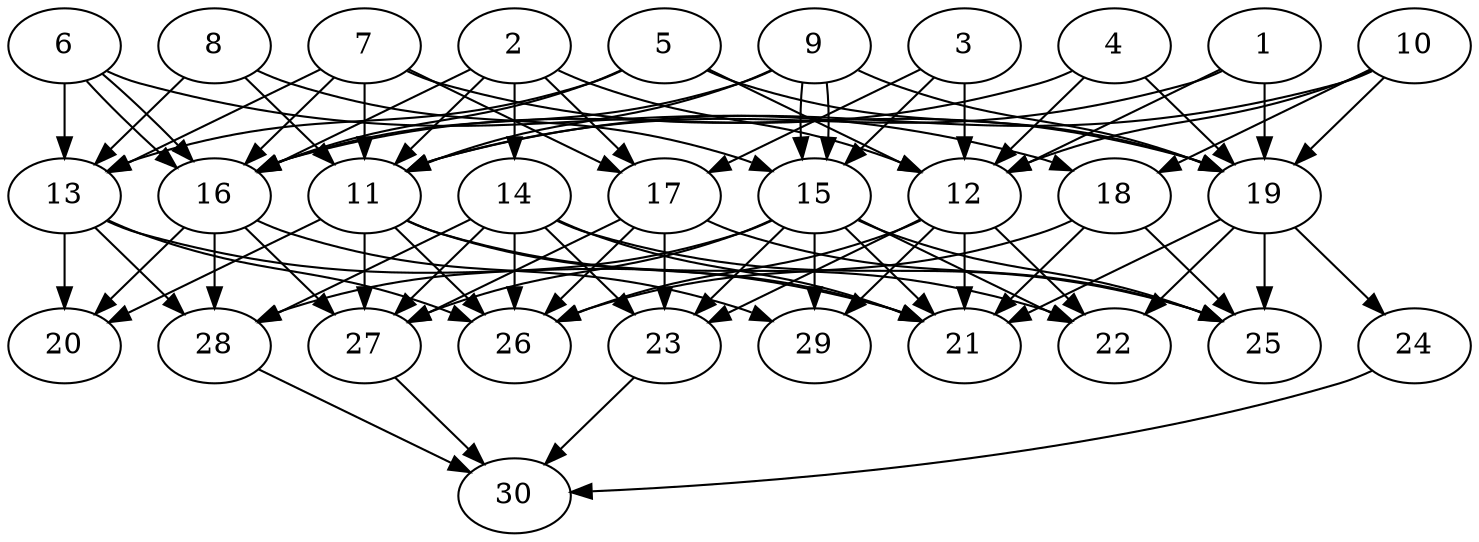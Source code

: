 // DAG automatically generated by daggen at Thu Oct  3 14:04:17 2019
// ./daggen --dot -n 30 --ccr 0.3 --fat 0.7 --regular 0.9 --density 0.7 --mindata 5242880 --maxdata 52428800 
digraph G {
  1 [size="56784213", alpha="0.19", expect_size="17035264"] 
  1 -> 11 [size ="17035264"]
  1 -> 12 [size ="17035264"]
  1 -> 19 [size ="17035264"]
  2 [size="73581227", alpha="0.16", expect_size="22074368"] 
  2 -> 11 [size ="22074368"]
  2 -> 12 [size ="22074368"]
  2 -> 14 [size ="22074368"]
  2 -> 16 [size ="22074368"]
  2 -> 17 [size ="22074368"]
  3 [size="142411093", alpha="0.04", expect_size="42723328"] 
  3 -> 12 [size ="42723328"]
  3 -> 15 [size ="42723328"]
  3 -> 17 [size ="42723328"]
  4 [size="109445120", alpha="0.08", expect_size="32833536"] 
  4 -> 12 [size ="32833536"]
  4 -> 16 [size ="32833536"]
  4 -> 19 [size ="32833536"]
  5 [size="57774080", alpha="0.11", expect_size="17332224"] 
  5 -> 12 [size ="17332224"]
  5 -> 13 [size ="17332224"]
  5 -> 16 [size ="17332224"]
  5 -> 19 [size ="17332224"]
  6 [size="149620053", alpha="0.12", expect_size="44886016"] 
  6 -> 13 [size ="44886016"]
  6 -> 16 [size ="44886016"]
  6 -> 16 [size ="44886016"]
  6 -> 18 [size ="44886016"]
  7 [size="51708587", alpha="0.19", expect_size="15512576"] 
  7 -> 11 [size ="15512576"]
  7 -> 13 [size ="15512576"]
  7 -> 16 [size ="15512576"]
  7 -> 17 [size ="15512576"]
  7 -> 19 [size ="15512576"]
  8 [size="161198080", alpha="0.09", expect_size="48359424"] 
  8 -> 11 [size ="48359424"]
  8 -> 13 [size ="48359424"]
  8 -> 15 [size ="48359424"]
  9 [size="55630507", alpha="0.18", expect_size="16689152"] 
  9 -> 11 [size ="16689152"]
  9 -> 15 [size ="16689152"]
  9 -> 15 [size ="16689152"]
  9 -> 16 [size ="16689152"]
  9 -> 19 [size ="16689152"]
  10 [size="152490667", alpha="0.13", expect_size="45747200"] 
  10 -> 11 [size ="45747200"]
  10 -> 12 [size ="45747200"]
  10 -> 18 [size ="45747200"]
  10 -> 19 [size ="45747200"]
  11 [size="159228587", alpha="0.02", expect_size="47768576"] 
  11 -> 20 [size ="47768576"]
  11 -> 21 [size ="47768576"]
  11 -> 22 [size ="47768576"]
  11 -> 26 [size ="47768576"]
  11 -> 27 [size ="47768576"]
  12 [size="154729813", alpha="0.15", expect_size="46418944"] 
  12 -> 21 [size ="46418944"]
  12 -> 22 [size ="46418944"]
  12 -> 23 [size ="46418944"]
  12 -> 26 [size ="46418944"]
  12 -> 29 [size ="46418944"]
  13 [size="120081067", alpha="0.18", expect_size="36024320"] 
  13 -> 20 [size ="36024320"]
  13 -> 21 [size ="36024320"]
  13 -> 26 [size ="36024320"]
  13 -> 28 [size ="36024320"]
  14 [size="154309973", alpha="0.13", expect_size="46292992"] 
  14 -> 21 [size ="46292992"]
  14 -> 23 [size ="46292992"]
  14 -> 25 [size ="46292992"]
  14 -> 26 [size ="46292992"]
  14 -> 27 [size ="46292992"]
  14 -> 28 [size ="46292992"]
  15 [size="59313493", alpha="0.12", expect_size="17794048"] 
  15 -> 21 [size ="17794048"]
  15 -> 22 [size ="17794048"]
  15 -> 23 [size ="17794048"]
  15 -> 25 [size ="17794048"]
  15 -> 27 [size ="17794048"]
  15 -> 28 [size ="17794048"]
  15 -> 29 [size ="17794048"]
  16 [size="145148587", alpha="0.14", expect_size="43544576"] 
  16 -> 20 [size ="43544576"]
  16 -> 27 [size ="43544576"]
  16 -> 28 [size ="43544576"]
  16 -> 29 [size ="43544576"]
  17 [size="82913280", alpha="0.12", expect_size="24873984"] 
  17 -> 23 [size ="24873984"]
  17 -> 25 [size ="24873984"]
  17 -> 26 [size ="24873984"]
  17 -> 27 [size ="24873984"]
  18 [size="74994347", alpha="0.14", expect_size="22498304"] 
  18 -> 21 [size ="22498304"]
  18 -> 25 [size ="22498304"]
  18 -> 26 [size ="22498304"]
  19 [size="148910080", alpha="0.13", expect_size="44673024"] 
  19 -> 21 [size ="44673024"]
  19 -> 22 [size ="44673024"]
  19 -> 24 [size ="44673024"]
  19 -> 25 [size ="44673024"]
  20 [size="136663040", alpha="0.00", expect_size="40998912"] 
  21 [size="83479893", alpha="0.13", expect_size="25043968"] 
  22 [size="97112747", alpha="0.12", expect_size="29133824"] 
  23 [size="59108693", alpha="0.08", expect_size="17732608"] 
  23 -> 30 [size ="17732608"]
  24 [size="46622720", alpha="0.15", expect_size="13986816"] 
  24 -> 30 [size ="13986816"]
  25 [size="146578773", alpha="0.07", expect_size="43973632"] 
  26 [size="86039893", alpha="0.16", expect_size="25811968"] 
  27 [size="37096107", alpha="0.09", expect_size="11128832"] 
  27 -> 30 [size ="11128832"]
  28 [size="127873707", alpha="0.01", expect_size="38362112"] 
  28 -> 30 [size ="38362112"]
  29 [size="83927040", alpha="0.18", expect_size="25178112"] 
  30 [size="26129067", alpha="0.11", expect_size="7838720"] 
}
